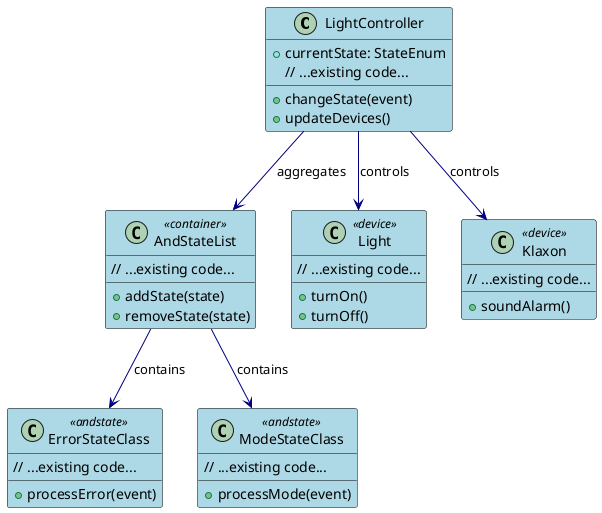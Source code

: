 @startuml DecomposedAndStatePattern_ClassDiagram

skinparam class {
    BackgroundColor LightBlue
    ArrowColor Navy
    BorderColor Black
}

class LightController {
    + currentState: StateEnum
    + changeState(event)
    + updateDevices()
    // ...existing code...
}

class ErrorStateClass <<andstate>> {
    + processError(event)
    // ...existing code...
}

class ModeStateClass <<andstate>> {
    + processMode(event)
    // ...existing code...
}

class AndStateList <<container>> {
    + addState(state)
    + removeState(state)
    // ...existing code...
}

class Light <<device>> {
    + turnOn()
    + turnOff()
    // ...existing code...
}

class Klaxon <<device>> {
    + soundAlarm()
    // ...existing code...
}

LightController --> AndStateList : aggregates
AndStateList --> ErrorStateClass : contains
AndStateList --> ModeStateClass : contains
LightController --> Light : controls
LightController --> Klaxon : controls

@enduml